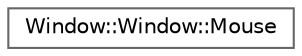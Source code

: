 digraph "Graphical Class Hierarchy"
{
 // LATEX_PDF_SIZE
  bgcolor="transparent";
  edge [fontname=Helvetica,fontsize=10,labelfontname=Helvetica,labelfontsize=10];
  node [fontname=Helvetica,fontsize=10,shape=box,height=0.2,width=0.4];
  rankdir="LR";
  Node0 [id="Node000000",label="Window::Window::Mouse",height=0.2,width=0.4,color="grey40", fillcolor="white", style="filled",URL="$classWindow_1_1Window_1_1Mouse.html",tooltip=" "];
}
